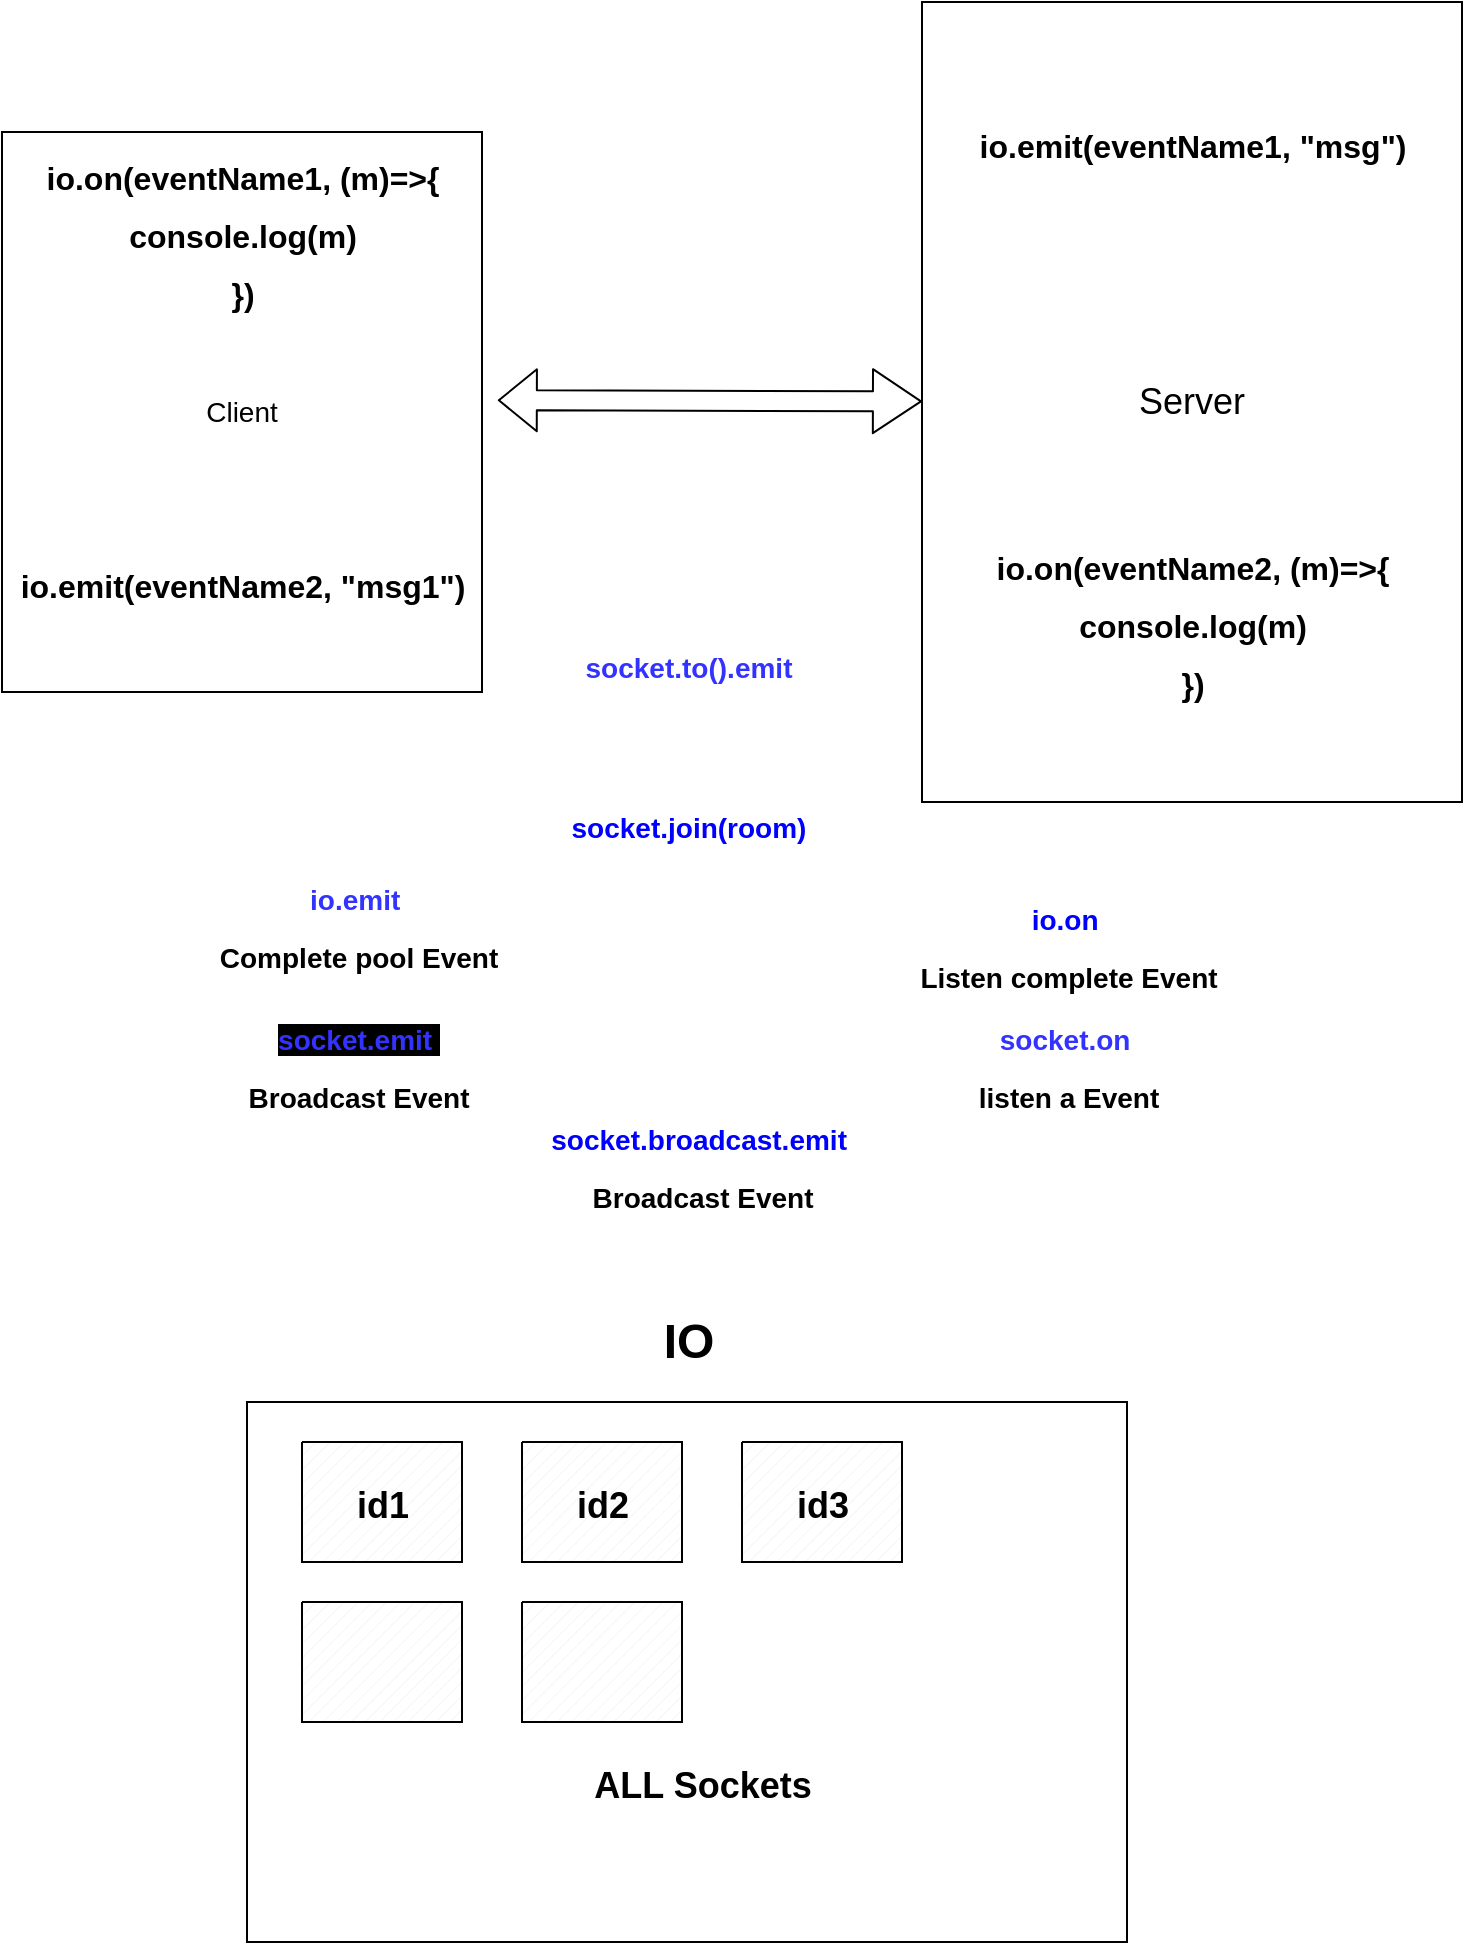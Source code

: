 <mxfile>
    <diagram id="jgTXH3QIfUMOOV3Aln8C" name="Page-1">
        <mxGraphModel dx="1154" dy="631" grid="1" gridSize="10" guides="1" tooltips="1" connect="1" arrows="1" fold="1" page="1" pageScale="1" pageWidth="850" pageHeight="1100" math="0" shadow="0">
            <root>
                <mxCell id="0"/>
                <mxCell id="1" parent="0"/>
                <mxCell id="2" value="&lt;font style=&quot;font-size: 18px;&quot;&gt;Server&lt;/font&gt;" style="rounded=0;whiteSpace=wrap;html=1;" parent="1" vertex="1">
                    <mxGeometry x="510" y="30" width="270" height="400" as="geometry"/>
                </mxCell>
                <mxCell id="3" value="&lt;font style=&quot;font-size: 14px;&quot;&gt;Client&lt;/font&gt;" style="rounded=0;whiteSpace=wrap;html=1;" parent="1" vertex="1">
                    <mxGeometry x="50" y="95" width="240" height="280" as="geometry"/>
                </mxCell>
                <mxCell id="4" value="" style="shape=flexArrow;endArrow=classic;startArrow=classic;html=1;fontSize=14;endWidth=21;endSize=7.68;exitX=1.033;exitY=0.479;exitDx=0;exitDy=0;exitPerimeter=0;" parent="1" source="3" target="2" edge="1">
                    <mxGeometry width="100" height="100" relative="1" as="geometry">
                        <mxPoint x="310" y="240" as="sourcePoint"/>
                        <mxPoint x="470" y="240" as="targetPoint"/>
                        <Array as="points"/>
                    </mxGeometry>
                </mxCell>
                <mxCell id="5" value="&lt;span style=&quot;font-size: 16px;&quot;&gt;io.emit(eventName2, &quot;msg1&quot;)&lt;/span&gt;" style="text;strokeColor=none;fillColor=none;html=1;fontSize=24;fontStyle=1;verticalAlign=middle;align=center;" parent="1" vertex="1">
                    <mxGeometry x="55" y="290" width="230" height="60" as="geometry"/>
                </mxCell>
                <mxCell id="7" value="&lt;font style=&quot;font-size: 16px;&quot;&gt;io.on(eventName1, (m)=&amp;gt;{&lt;br&gt;console.log(m)&lt;br&gt;})&lt;/font&gt;" style="text;strokeColor=none;fillColor=none;html=1;fontSize=24;fontStyle=1;verticalAlign=middle;align=center;" parent="1" vertex="1">
                    <mxGeometry x="55" y="95" width="230" height="100" as="geometry"/>
                </mxCell>
                <mxCell id="8" value="&lt;font style=&quot;font-size: 16px;&quot;&gt;io.on(eventName2, (m)=&amp;gt;{&lt;br&gt;console.log(m)&lt;br&gt;})&lt;/font&gt;" style="text;strokeColor=none;fillColor=none;html=1;fontSize=24;fontStyle=1;verticalAlign=middle;align=center;" parent="1" vertex="1">
                    <mxGeometry x="530" y="290" width="230" height="100" as="geometry"/>
                </mxCell>
                <mxCell id="10" value="&lt;span style=&quot;font-size: 16px;&quot;&gt;io.emit(eventName1, &quot;msg&quot;)&lt;/span&gt;" style="text;strokeColor=none;fillColor=none;html=1;fontSize=24;fontStyle=1;verticalAlign=middle;align=center;" parent="1" vertex="1">
                    <mxGeometry x="530" y="70" width="230" height="60" as="geometry"/>
                </mxCell>
                <mxCell id="11" value="&lt;span style=&quot;font-size: 14px;&quot;&gt;&lt;font color=&quot;#3333ff&quot;&gt;io.emit&lt;/font&gt;&amp;nbsp;&lt;br&gt;Complete pool Event&lt;br&gt;&lt;/span&gt;" style="text;strokeColor=none;fillColor=none;html=1;fontSize=24;fontStyle=1;verticalAlign=middle;align=center;" parent="1" vertex="1">
                    <mxGeometry x="165" y="460" width="125" height="60" as="geometry"/>
                </mxCell>
                <mxCell id="12" value="&lt;span style=&quot;font-size: 14px;&quot;&gt;&lt;font color=&quot;#0000ff&quot;&gt;io.on&amp;nbsp;&lt;/font&gt;&lt;br&gt;Listen complete Event&lt;br&gt;&lt;/span&gt;" style="text;strokeColor=none;fillColor=none;html=1;fontSize=24;fontStyle=1;verticalAlign=middle;align=center;" parent="1" vertex="1">
                    <mxGeometry x="520" y="470" width="125" height="60" as="geometry"/>
                </mxCell>
                <mxCell id="13" value="&lt;span style=&quot;font-size: 14px;&quot;&gt;&lt;span style=&quot;background-color: rgb(0, 0, 0);&quot;&gt;&lt;font color=&quot;#3333ff&quot;&gt;socket.emit&amp;nbsp;&lt;/font&gt;&lt;/span&gt;&lt;br&gt;Broadcast Event&lt;br&gt;&lt;/span&gt;" style="text;strokeColor=none;fillColor=none;html=1;fontSize=24;fontStyle=1;verticalAlign=middle;align=center;" parent="1" vertex="1">
                    <mxGeometry x="165" y="530" width="125" height="60" as="geometry"/>
                </mxCell>
                <mxCell id="14" value="&lt;span style=&quot;font-size: 14px;&quot;&gt;&lt;font color=&quot;#3333ff&quot;&gt;socket.on&lt;/font&gt;&amp;nbsp;&lt;br&gt;listen a Event&lt;br&gt;&lt;/span&gt;" style="text;strokeColor=none;fillColor=none;html=1;fontSize=24;fontStyle=1;verticalAlign=middle;align=center;" parent="1" vertex="1">
                    <mxGeometry x="520" y="530" width="125" height="60" as="geometry"/>
                </mxCell>
                <mxCell id="15" value="&lt;span style=&quot;font-size: 14px;&quot;&gt;&lt;font color=&quot;#0000ff&quot;&gt;socket.broadcast.emit&amp;nbsp;&lt;br&gt;&lt;/font&gt;Broadcast Event&lt;br&gt;&lt;/span&gt;" style="text;strokeColor=none;fillColor=none;html=1;fontSize=24;fontStyle=1;verticalAlign=middle;align=center;" parent="1" vertex="1">
                    <mxGeometry x="337.5" y="580" width="125" height="60" as="geometry"/>
                </mxCell>
                <mxCell id="16" value="&lt;span style=&quot;font-size: 14px;&quot;&gt;&lt;font color=&quot;#3333ff&quot;&gt;socket.to().emit&lt;/font&gt;&lt;br&gt;&lt;/span&gt;" style="text;strokeColor=none;fillColor=none;html=1;fontSize=24;fontStyle=1;verticalAlign=middle;align=center;" parent="1" vertex="1">
                    <mxGeometry x="330" y="330" width="125" height="60" as="geometry"/>
                </mxCell>
                <mxCell id="17" value="&lt;span style=&quot;font-size: 14px;&quot;&gt;&lt;font color=&quot;#0000ff&quot;&gt;socket.join(room)&lt;/font&gt;&lt;br&gt;&lt;/span&gt;" style="text;strokeColor=none;fillColor=none;html=1;fontSize=24;fontStyle=1;verticalAlign=middle;align=center;" parent="1" vertex="1">
                    <mxGeometry x="330" y="410" width="125" height="60" as="geometry"/>
                </mxCell>
                <mxCell id="18" value="" style="rounded=0;whiteSpace=wrap;html=1;fontSize=14;" parent="1" vertex="1">
                    <mxGeometry x="172.5" y="730" width="440" height="270" as="geometry"/>
                </mxCell>
                <mxCell id="19" value="IO" style="text;strokeColor=none;fillColor=none;html=1;fontSize=24;fontStyle=1;verticalAlign=middle;align=center;" parent="1" vertex="1">
                    <mxGeometry x="342.5" y="680" width="100" height="40" as="geometry"/>
                </mxCell>
                <mxCell id="20" value="" style="verticalLabelPosition=bottom;verticalAlign=top;html=1;shape=mxgraph.basic.patternFillRect;fillStyle=diag;step=5;fillStrokeWidth=0.2;fillStrokeColor=#dddddd;fontSize=14;" parent="1" vertex="1">
                    <mxGeometry x="200" y="750" width="80" height="60" as="geometry"/>
                </mxCell>
                <mxCell id="21" value="" style="verticalLabelPosition=bottom;verticalAlign=top;html=1;shape=mxgraph.basic.patternFillRect;fillStyle=diag;step=5;fillStrokeWidth=0.2;fillStrokeColor=#dddddd;fontSize=14;" parent="1" vertex="1">
                    <mxGeometry x="310" y="750" width="80" height="60" as="geometry"/>
                </mxCell>
                <mxCell id="22" value="" style="verticalLabelPosition=bottom;verticalAlign=top;html=1;shape=mxgraph.basic.patternFillRect;fillStyle=diag;step=5;fillStrokeWidth=0.2;fillStrokeColor=#dddddd;fontSize=14;" parent="1" vertex="1">
                    <mxGeometry x="420" y="750" width="80" height="60" as="geometry"/>
                </mxCell>
                <mxCell id="23" value="" style="verticalLabelPosition=bottom;verticalAlign=top;html=1;shape=mxgraph.basic.patternFillRect;fillStyle=diag;step=5;fillStrokeWidth=0.2;fillStrokeColor=#dddddd;fontSize=14;" parent="1" vertex="1">
                    <mxGeometry x="200" y="830" width="80" height="60" as="geometry"/>
                </mxCell>
                <mxCell id="24" value="" style="verticalLabelPosition=bottom;verticalAlign=top;html=1;shape=mxgraph.basic.patternFillRect;fillStyle=diag;step=5;fillStrokeWidth=0.2;fillStrokeColor=#dddddd;fontSize=14;" parent="1" vertex="1">
                    <mxGeometry x="310" y="830" width="80" height="60" as="geometry"/>
                </mxCell>
                <mxCell id="25" value="&lt;font style=&quot;font-size: 18px;&quot;&gt;ALL Sockets&lt;/font&gt;" style="text;strokeColor=none;fillColor=none;html=1;fontSize=24;fontStyle=1;verticalAlign=middle;align=center;" parent="1" vertex="1">
                    <mxGeometry x="300" y="900" width="200" height="40" as="geometry"/>
                </mxCell>
                <mxCell id="26" value="&lt;font style=&quot;font-size: 18px;&quot;&gt;id1&lt;/font&gt;" style="text;strokeColor=none;fillColor=none;html=1;fontSize=24;fontStyle=1;verticalAlign=middle;align=center;" parent="1" vertex="1">
                    <mxGeometry x="190" y="760" width="100" height="40" as="geometry"/>
                </mxCell>
                <mxCell id="27" value="&lt;font style=&quot;font-size: 18px;&quot;&gt;id2&lt;/font&gt;" style="text;strokeColor=none;fillColor=none;html=1;fontSize=24;fontStyle=1;verticalAlign=middle;align=center;" parent="1" vertex="1">
                    <mxGeometry x="300" y="760" width="100" height="40" as="geometry"/>
                </mxCell>
                <mxCell id="28" value="&lt;font style=&quot;font-size: 18px;&quot;&gt;id3&lt;/font&gt;" style="text;strokeColor=none;fillColor=none;html=1;fontSize=24;fontStyle=1;verticalAlign=middle;align=center;" parent="1" vertex="1">
                    <mxGeometry x="410" y="760" width="100" height="40" as="geometry"/>
                </mxCell>
            </root>
        </mxGraphModel>
    </diagram>
</mxfile>